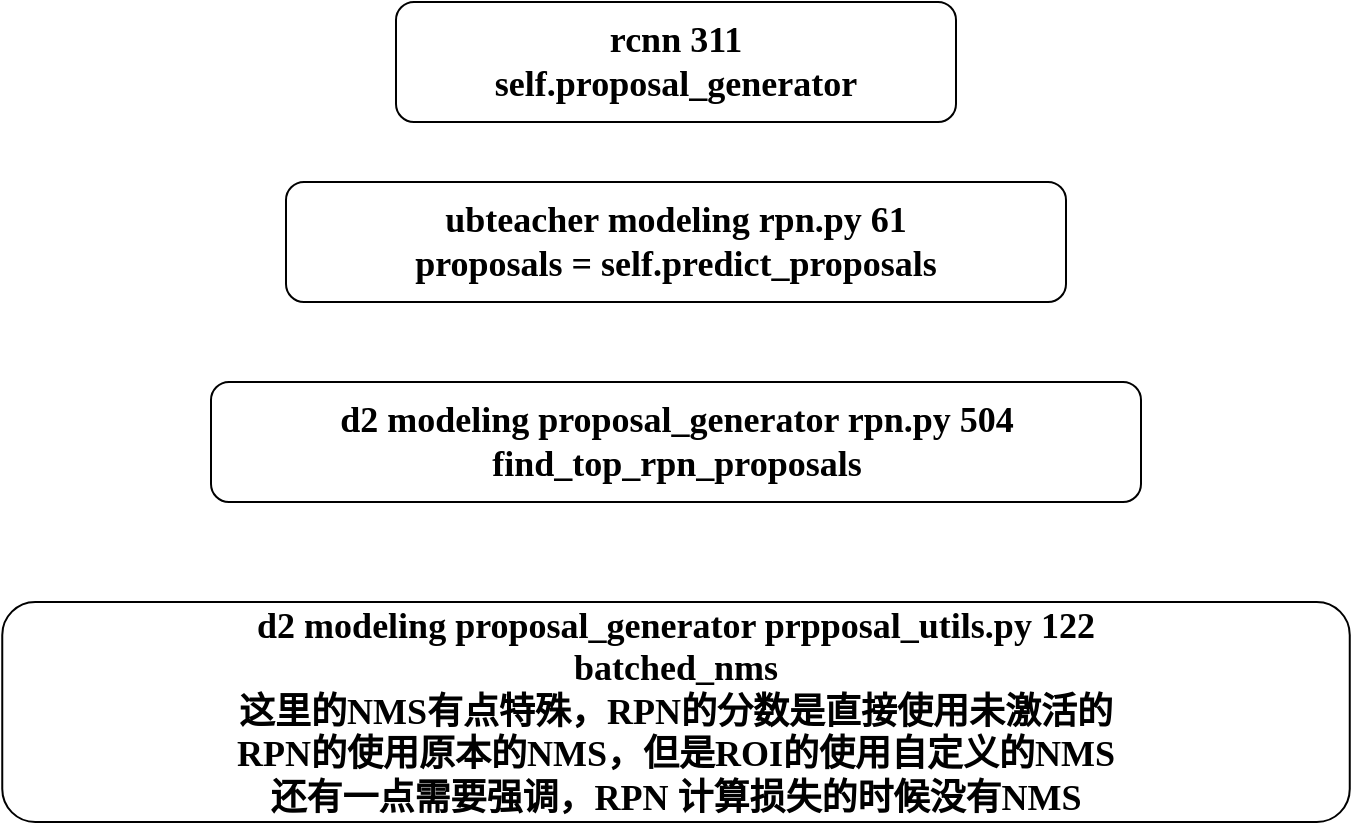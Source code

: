 <mxfile version="20.0.3" type="github">
  <diagram id="cp2CzAZKEZPghFZQ-joy" name="第 1 页">
    <mxGraphModel dx="1185" dy="634" grid="1" gridSize="10" guides="1" tooltips="1" connect="1" arrows="1" fold="1" page="1" pageScale="1" pageWidth="1200" pageHeight="1920" math="0" shadow="0">
      <root>
        <mxCell id="0" />
        <mxCell id="1" parent="0" />
        <mxCell id="iZZFebuZpYIs87GABAeR-1" value="&lt;font style=&quot;font-size: 18px;&quot;&gt;rcnn 311&lt;br&gt;self.proposal_generator&lt;/font&gt;" style="rounded=1;whiteSpace=wrap;html=1;fontFamily=Tahoma;fontStyle=1" vertex="1" parent="1">
          <mxGeometry x="295" y="100" width="280" height="60" as="geometry" />
        </mxCell>
        <mxCell id="iZZFebuZpYIs87GABAeR-2" value="&lt;font style=&quot;font-size: 18px;&quot;&gt;ubteacher modeling rpn.py 61&lt;br&gt;proposals = self.predict_proposals&lt;/font&gt;" style="rounded=1;whiteSpace=wrap;html=1;fontFamily=Tahoma;fontStyle=1" vertex="1" parent="1">
          <mxGeometry x="240" y="190" width="390" height="60" as="geometry" />
        </mxCell>
        <mxCell id="iZZFebuZpYIs87GABAeR-3" value="&lt;font style=&quot;font-size: 18px;&quot;&gt;d2 modeling proposal_generator rpn.py 504&lt;br&gt;find_top_rpn_proposals&lt;/font&gt;" style="rounded=1;whiteSpace=wrap;html=1;fontFamily=Tahoma;fontStyle=1" vertex="1" parent="1">
          <mxGeometry x="202.5" y="290" width="465" height="60" as="geometry" />
        </mxCell>
        <mxCell id="iZZFebuZpYIs87GABAeR-4" value="&lt;font style=&quot;font-size: 18px;&quot;&gt;d2 modeling proposal_generator prpposal_utils.py 122&lt;br&gt;batched_nms&lt;br&gt;这里的NMS有点特殊，RPN的分数是直接使用未激活的&lt;br&gt;RPN的使用原本的NMS，但是ROI的使用自定义的NMS&lt;br&gt;还有一点需要强调，RPN 计算损失的时候没有NMS&lt;br&gt;&lt;/font&gt;" style="rounded=1;whiteSpace=wrap;html=1;fontFamily=Tahoma;fontStyle=1" vertex="1" parent="1">
          <mxGeometry x="98.13" y="400" width="673.75" height="110" as="geometry" />
        </mxCell>
      </root>
    </mxGraphModel>
  </diagram>
</mxfile>
